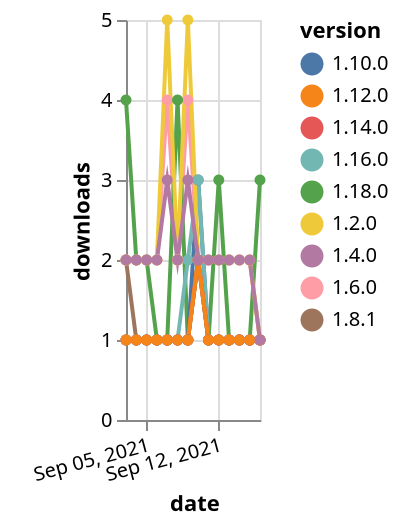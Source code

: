 {"$schema": "https://vega.github.io/schema/vega-lite/v5.json", "description": "A simple bar chart with embedded data.", "data": {"values": [{"date": "2021-09-03", "total": 2551, "delta": 2, "version": "1.6.0"}, {"date": "2021-09-04", "total": 2553, "delta": 2, "version": "1.6.0"}, {"date": "2021-09-05", "total": 2555, "delta": 2, "version": "1.6.0"}, {"date": "2021-09-06", "total": 2557, "delta": 2, "version": "1.6.0"}, {"date": "2021-09-07", "total": 2561, "delta": 4, "version": "1.6.0"}, {"date": "2021-09-08", "total": 2563, "delta": 2, "version": "1.6.0"}, {"date": "2021-09-09", "total": 2567, "delta": 4, "version": "1.6.0"}, {"date": "2021-09-10", "total": 2569, "delta": 2, "version": "1.6.0"}, {"date": "2021-09-11", "total": 2571, "delta": 2, "version": "1.6.0"}, {"date": "2021-09-12", "total": 2573, "delta": 2, "version": "1.6.0"}, {"date": "2021-09-13", "total": 2575, "delta": 2, "version": "1.6.0"}, {"date": "2021-09-14", "total": 2577, "delta": 2, "version": "1.6.0"}, {"date": "2021-09-15", "total": 2579, "delta": 2, "version": "1.6.0"}, {"date": "2021-09-16", "total": 2580, "delta": 1, "version": "1.6.0"}, {"date": "2021-09-03", "total": 143, "delta": 4, "version": "1.18.0"}, {"date": "2021-09-04", "total": 145, "delta": 2, "version": "1.18.0"}, {"date": "2021-09-05", "total": 147, "delta": 2, "version": "1.18.0"}, {"date": "2021-09-06", "total": 148, "delta": 1, "version": "1.18.0"}, {"date": "2021-09-07", "total": 149, "delta": 1, "version": "1.18.0"}, {"date": "2021-09-08", "total": 153, "delta": 4, "version": "1.18.0"}, {"date": "2021-09-09", "total": 154, "delta": 1, "version": "1.18.0"}, {"date": "2021-09-10", "total": 156, "delta": 2, "version": "1.18.0"}, {"date": "2021-09-11", "total": 157, "delta": 1, "version": "1.18.0"}, {"date": "2021-09-12", "total": 160, "delta": 3, "version": "1.18.0"}, {"date": "2021-09-13", "total": 161, "delta": 1, "version": "1.18.0"}, {"date": "2021-09-14", "total": 162, "delta": 1, "version": "1.18.0"}, {"date": "2021-09-15", "total": 163, "delta": 1, "version": "1.18.0"}, {"date": "2021-09-16", "total": 166, "delta": 3, "version": "1.18.0"}, {"date": "2021-09-03", "total": 386, "delta": 1, "version": "1.10.0"}, {"date": "2021-09-04", "total": 387, "delta": 1, "version": "1.10.0"}, {"date": "2021-09-05", "total": 388, "delta": 1, "version": "1.10.0"}, {"date": "2021-09-06", "total": 389, "delta": 1, "version": "1.10.0"}, {"date": "2021-09-07", "total": 390, "delta": 1, "version": "1.10.0"}, {"date": "2021-09-08", "total": 391, "delta": 1, "version": "1.10.0"}, {"date": "2021-09-09", "total": 392, "delta": 1, "version": "1.10.0"}, {"date": "2021-09-10", "total": 395, "delta": 3, "version": "1.10.0"}, {"date": "2021-09-11", "total": 396, "delta": 1, "version": "1.10.0"}, {"date": "2021-09-12", "total": 397, "delta": 1, "version": "1.10.0"}, {"date": "2021-09-13", "total": 398, "delta": 1, "version": "1.10.0"}, {"date": "2021-09-14", "total": 399, "delta": 1, "version": "1.10.0"}, {"date": "2021-09-15", "total": 400, "delta": 1, "version": "1.10.0"}, {"date": "2021-09-16", "total": 401, "delta": 1, "version": "1.10.0"}, {"date": "2021-09-03", "total": 262, "delta": 1, "version": "1.16.0"}, {"date": "2021-09-04", "total": 263, "delta": 1, "version": "1.16.0"}, {"date": "2021-09-05", "total": 264, "delta": 1, "version": "1.16.0"}, {"date": "2021-09-06", "total": 265, "delta": 1, "version": "1.16.0"}, {"date": "2021-09-07", "total": 266, "delta": 1, "version": "1.16.0"}, {"date": "2021-09-08", "total": 267, "delta": 1, "version": "1.16.0"}, {"date": "2021-09-09", "total": 269, "delta": 2, "version": "1.16.0"}, {"date": "2021-09-10", "total": 272, "delta": 3, "version": "1.16.0"}, {"date": "2021-09-11", "total": 273, "delta": 1, "version": "1.16.0"}, {"date": "2021-09-12", "total": 274, "delta": 1, "version": "1.16.0"}, {"date": "2021-09-13", "total": 275, "delta": 1, "version": "1.16.0"}, {"date": "2021-09-14", "total": 276, "delta": 1, "version": "1.16.0"}, {"date": "2021-09-15", "total": 277, "delta": 1, "version": "1.16.0"}, {"date": "2021-09-16", "total": 278, "delta": 1, "version": "1.16.0"}, {"date": "2021-09-03", "total": 261, "delta": 2, "version": "1.8.1"}, {"date": "2021-09-04", "total": 262, "delta": 1, "version": "1.8.1"}, {"date": "2021-09-05", "total": 263, "delta": 1, "version": "1.8.1"}, {"date": "2021-09-06", "total": 264, "delta": 1, "version": "1.8.1"}, {"date": "2021-09-07", "total": 265, "delta": 1, "version": "1.8.1"}, {"date": "2021-09-08", "total": 266, "delta": 1, "version": "1.8.1"}, {"date": "2021-09-09", "total": 267, "delta": 1, "version": "1.8.1"}, {"date": "2021-09-10", "total": 269, "delta": 2, "version": "1.8.1"}, {"date": "2021-09-11", "total": 270, "delta": 1, "version": "1.8.1"}, {"date": "2021-09-12", "total": 271, "delta": 1, "version": "1.8.1"}, {"date": "2021-09-13", "total": 272, "delta": 1, "version": "1.8.1"}, {"date": "2021-09-14", "total": 273, "delta": 1, "version": "1.8.1"}, {"date": "2021-09-15", "total": 274, "delta": 1, "version": "1.8.1"}, {"date": "2021-09-16", "total": 275, "delta": 1, "version": "1.8.1"}, {"date": "2021-09-03", "total": 3610, "delta": 2, "version": "1.2.0"}, {"date": "2021-09-04", "total": 3612, "delta": 2, "version": "1.2.0"}, {"date": "2021-09-05", "total": 3614, "delta": 2, "version": "1.2.0"}, {"date": "2021-09-06", "total": 3616, "delta": 2, "version": "1.2.0"}, {"date": "2021-09-07", "total": 3621, "delta": 5, "version": "1.2.0"}, {"date": "2021-09-08", "total": 3623, "delta": 2, "version": "1.2.0"}, {"date": "2021-09-09", "total": 3628, "delta": 5, "version": "1.2.0"}, {"date": "2021-09-10", "total": 3630, "delta": 2, "version": "1.2.0"}, {"date": "2021-09-11", "total": 3632, "delta": 2, "version": "1.2.0"}, {"date": "2021-09-12", "total": 3634, "delta": 2, "version": "1.2.0"}, {"date": "2021-09-13", "total": 3636, "delta": 2, "version": "1.2.0"}, {"date": "2021-09-14", "total": 3638, "delta": 2, "version": "1.2.0"}, {"date": "2021-09-15", "total": 3640, "delta": 2, "version": "1.2.0"}, {"date": "2021-09-16", "total": 3641, "delta": 1, "version": "1.2.0"}, {"date": "2021-09-03", "total": 213, "delta": 1, "version": "1.14.0"}, {"date": "2021-09-04", "total": 214, "delta": 1, "version": "1.14.0"}, {"date": "2021-09-05", "total": 215, "delta": 1, "version": "1.14.0"}, {"date": "2021-09-06", "total": 216, "delta": 1, "version": "1.14.0"}, {"date": "2021-09-07", "total": 217, "delta": 1, "version": "1.14.0"}, {"date": "2021-09-08", "total": 218, "delta": 1, "version": "1.14.0"}, {"date": "2021-09-09", "total": 219, "delta": 1, "version": "1.14.0"}, {"date": "2021-09-10", "total": 221, "delta": 2, "version": "1.14.0"}, {"date": "2021-09-11", "total": 222, "delta": 1, "version": "1.14.0"}, {"date": "2021-09-12", "total": 223, "delta": 1, "version": "1.14.0"}, {"date": "2021-09-13", "total": 224, "delta": 1, "version": "1.14.0"}, {"date": "2021-09-14", "total": 225, "delta": 1, "version": "1.14.0"}, {"date": "2021-09-15", "total": 226, "delta": 1, "version": "1.14.0"}, {"date": "2021-09-16", "total": 227, "delta": 1, "version": "1.14.0"}, {"date": "2021-09-03", "total": 231, "delta": 1, "version": "1.12.0"}, {"date": "2021-09-04", "total": 232, "delta": 1, "version": "1.12.0"}, {"date": "2021-09-05", "total": 233, "delta": 1, "version": "1.12.0"}, {"date": "2021-09-06", "total": 234, "delta": 1, "version": "1.12.0"}, {"date": "2021-09-07", "total": 235, "delta": 1, "version": "1.12.0"}, {"date": "2021-09-08", "total": 236, "delta": 1, "version": "1.12.0"}, {"date": "2021-09-09", "total": 237, "delta": 1, "version": "1.12.0"}, {"date": "2021-09-10", "total": 239, "delta": 2, "version": "1.12.0"}, {"date": "2021-09-11", "total": 240, "delta": 1, "version": "1.12.0"}, {"date": "2021-09-12", "total": 241, "delta": 1, "version": "1.12.0"}, {"date": "2021-09-13", "total": 242, "delta": 1, "version": "1.12.0"}, {"date": "2021-09-14", "total": 243, "delta": 1, "version": "1.12.0"}, {"date": "2021-09-15", "total": 244, "delta": 1, "version": "1.12.0"}, {"date": "2021-09-16", "total": 245, "delta": 1, "version": "1.12.0"}, {"date": "2021-09-03", "total": 2599, "delta": 2, "version": "1.4.0"}, {"date": "2021-09-04", "total": 2601, "delta": 2, "version": "1.4.0"}, {"date": "2021-09-05", "total": 2603, "delta": 2, "version": "1.4.0"}, {"date": "2021-09-06", "total": 2605, "delta": 2, "version": "1.4.0"}, {"date": "2021-09-07", "total": 2608, "delta": 3, "version": "1.4.0"}, {"date": "2021-09-08", "total": 2610, "delta": 2, "version": "1.4.0"}, {"date": "2021-09-09", "total": 2613, "delta": 3, "version": "1.4.0"}, {"date": "2021-09-10", "total": 2615, "delta": 2, "version": "1.4.0"}, {"date": "2021-09-11", "total": 2617, "delta": 2, "version": "1.4.0"}, {"date": "2021-09-12", "total": 2619, "delta": 2, "version": "1.4.0"}, {"date": "2021-09-13", "total": 2621, "delta": 2, "version": "1.4.0"}, {"date": "2021-09-14", "total": 2623, "delta": 2, "version": "1.4.0"}, {"date": "2021-09-15", "total": 2625, "delta": 2, "version": "1.4.0"}, {"date": "2021-09-16", "total": 2626, "delta": 1, "version": "1.4.0"}]}, "width": "container", "mark": {"type": "line", "point": {"filled": true}}, "encoding": {"x": {"field": "date", "type": "temporal", "timeUnit": "yearmonthdate", "title": "date", "axis": {"labelAngle": -15}}, "y": {"field": "delta", "type": "quantitative", "title": "downloads"}, "color": {"field": "version", "type": "nominal"}, "tooltip": {"field": "delta"}}}